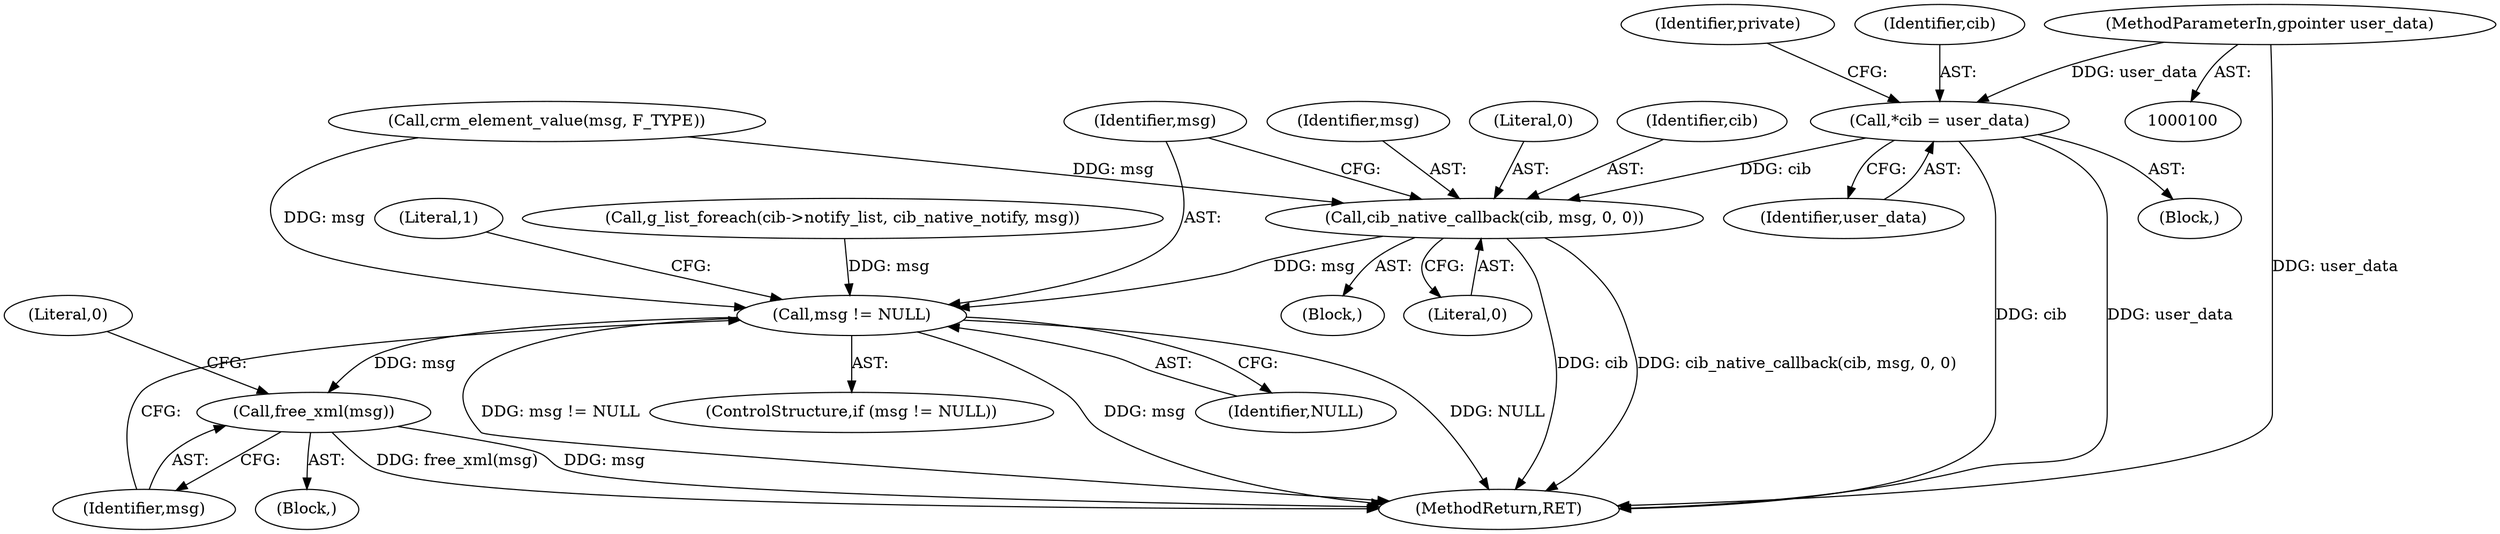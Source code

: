 digraph "1_pacemaker_564f7cc2a51dcd2f28ab12a13394f31be5aa3c93_5@pointer" {
"1000104" [label="(Call,*cib = user_data)"];
"1000101" [label="(MethodParameterIn,gpointer user_data)"];
"1000149" [label="(Call,cib_native_callback(cib, msg, 0, 0))"];
"1000172" [label="(Call,msg != NULL)"];
"1000176" [label="(Call,free_xml(msg))"];
"1000160" [label="(Call,g_list_foreach(cib->notify_list, cib_native_notify, msg))"];
"1000104" [label="(Call,*cib = user_data)"];
"1000138" [label="(Call,crm_element_value(msg, F_TYPE))"];
"1000150" [label="(Identifier,cib)"];
"1000175" [label="(Block,)"];
"1000177" [label="(Identifier,msg)"];
"1000176" [label="(Call,free_xml(msg))"];
"1000179" [label="(Literal,0)"];
"1000148" [label="(Block,)"];
"1000109" [label="(Identifier,private)"];
"1000174" [label="(Identifier,NULL)"];
"1000149" [label="(Call,cib_native_callback(cib, msg, 0, 0))"];
"1000102" [label="(Block,)"];
"1000172" [label="(Call,msg != NULL)"];
"1000182" [label="(Literal,1)"];
"1000173" [label="(Identifier,msg)"];
"1000153" [label="(Literal,0)"];
"1000151" [label="(Identifier,msg)"];
"1000183" [label="(MethodReturn,RET)"];
"1000105" [label="(Identifier,cib)"];
"1000101" [label="(MethodParameterIn,gpointer user_data)"];
"1000152" [label="(Literal,0)"];
"1000106" [label="(Identifier,user_data)"];
"1000171" [label="(ControlStructure,if (msg != NULL))"];
"1000104" -> "1000102"  [label="AST: "];
"1000104" -> "1000106"  [label="CFG: "];
"1000105" -> "1000104"  [label="AST: "];
"1000106" -> "1000104"  [label="AST: "];
"1000109" -> "1000104"  [label="CFG: "];
"1000104" -> "1000183"  [label="DDG: cib"];
"1000104" -> "1000183"  [label="DDG: user_data"];
"1000101" -> "1000104"  [label="DDG: user_data"];
"1000104" -> "1000149"  [label="DDG: cib"];
"1000101" -> "1000100"  [label="AST: "];
"1000101" -> "1000183"  [label="DDG: user_data"];
"1000149" -> "1000148"  [label="AST: "];
"1000149" -> "1000153"  [label="CFG: "];
"1000150" -> "1000149"  [label="AST: "];
"1000151" -> "1000149"  [label="AST: "];
"1000152" -> "1000149"  [label="AST: "];
"1000153" -> "1000149"  [label="AST: "];
"1000173" -> "1000149"  [label="CFG: "];
"1000149" -> "1000183"  [label="DDG: cib_native_callback(cib, msg, 0, 0)"];
"1000149" -> "1000183"  [label="DDG: cib"];
"1000138" -> "1000149"  [label="DDG: msg"];
"1000149" -> "1000172"  [label="DDG: msg"];
"1000172" -> "1000171"  [label="AST: "];
"1000172" -> "1000174"  [label="CFG: "];
"1000173" -> "1000172"  [label="AST: "];
"1000174" -> "1000172"  [label="AST: "];
"1000177" -> "1000172"  [label="CFG: "];
"1000182" -> "1000172"  [label="CFG: "];
"1000172" -> "1000183"  [label="DDG: msg != NULL"];
"1000172" -> "1000183"  [label="DDG: msg"];
"1000172" -> "1000183"  [label="DDG: NULL"];
"1000138" -> "1000172"  [label="DDG: msg"];
"1000160" -> "1000172"  [label="DDG: msg"];
"1000172" -> "1000176"  [label="DDG: msg"];
"1000176" -> "1000175"  [label="AST: "];
"1000176" -> "1000177"  [label="CFG: "];
"1000177" -> "1000176"  [label="AST: "];
"1000179" -> "1000176"  [label="CFG: "];
"1000176" -> "1000183"  [label="DDG: free_xml(msg)"];
"1000176" -> "1000183"  [label="DDG: msg"];
}
